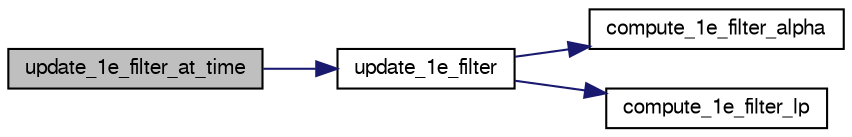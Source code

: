 digraph "update_1e_filter_at_time"
{
  edge [fontname="FreeSans",fontsize="10",labelfontname="FreeSans",labelfontsize="10"];
  node [fontname="FreeSans",fontsize="10",shape=record];
  rankdir="LR";
  Node1 [label="update_1e_filter_at_time",height=0.2,width=0.4,color="black", fillcolor="grey75", style="filled", fontcolor="black"];
  Node1 -> Node2 [color="midnightblue",fontsize="10",style="solid",fontname="FreeSans"];
  Node2 [label="update_1e_filter",height=0.2,width=0.4,color="black", fillcolor="white", style="filled",URL="$1e__filter_8h.html#aab2ef7a5d4de10a6cdf1603c914e321d",tooltip="Filter a float using the given One Euro Filter. "];
  Node2 -> Node3 [color="midnightblue",fontsize="10",style="solid",fontname="FreeSans"];
  Node3 [label="compute_1e_filter_alpha",height=0.2,width=0.4,color="black", fillcolor="white", style="filled",URL="$1e__filter_8h.html#aaa9eccba43c7a1dc898eb614cb786bc5",tooltip="Compute Alpha for a given One Euro Filter and a given cutoff frequency. "];
  Node2 -> Node4 [color="midnightblue",fontsize="10",style="solid",fontname="FreeSans"];
  Node4 [label="compute_1e_filter_lp",height=0.2,width=0.4,color="black", fillcolor="white", style="filled",URL="$1e__filter_8h.html#a31b91fa161d0ee0aef7b6106dd6f75df",tooltip="Filter a float using the given low-pass filter and the given alpha value. "];
}
